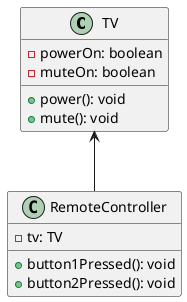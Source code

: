 @startuml
class TV {
  -powerOn: boolean
  -muteOn: boolean

  +power(): void
  +mute(): void
}

class RemoteController {
  -tv: TV

  +button1Pressed(): void
  +button2Pressed(): void
}

TV <-- RemoteController
@enduml